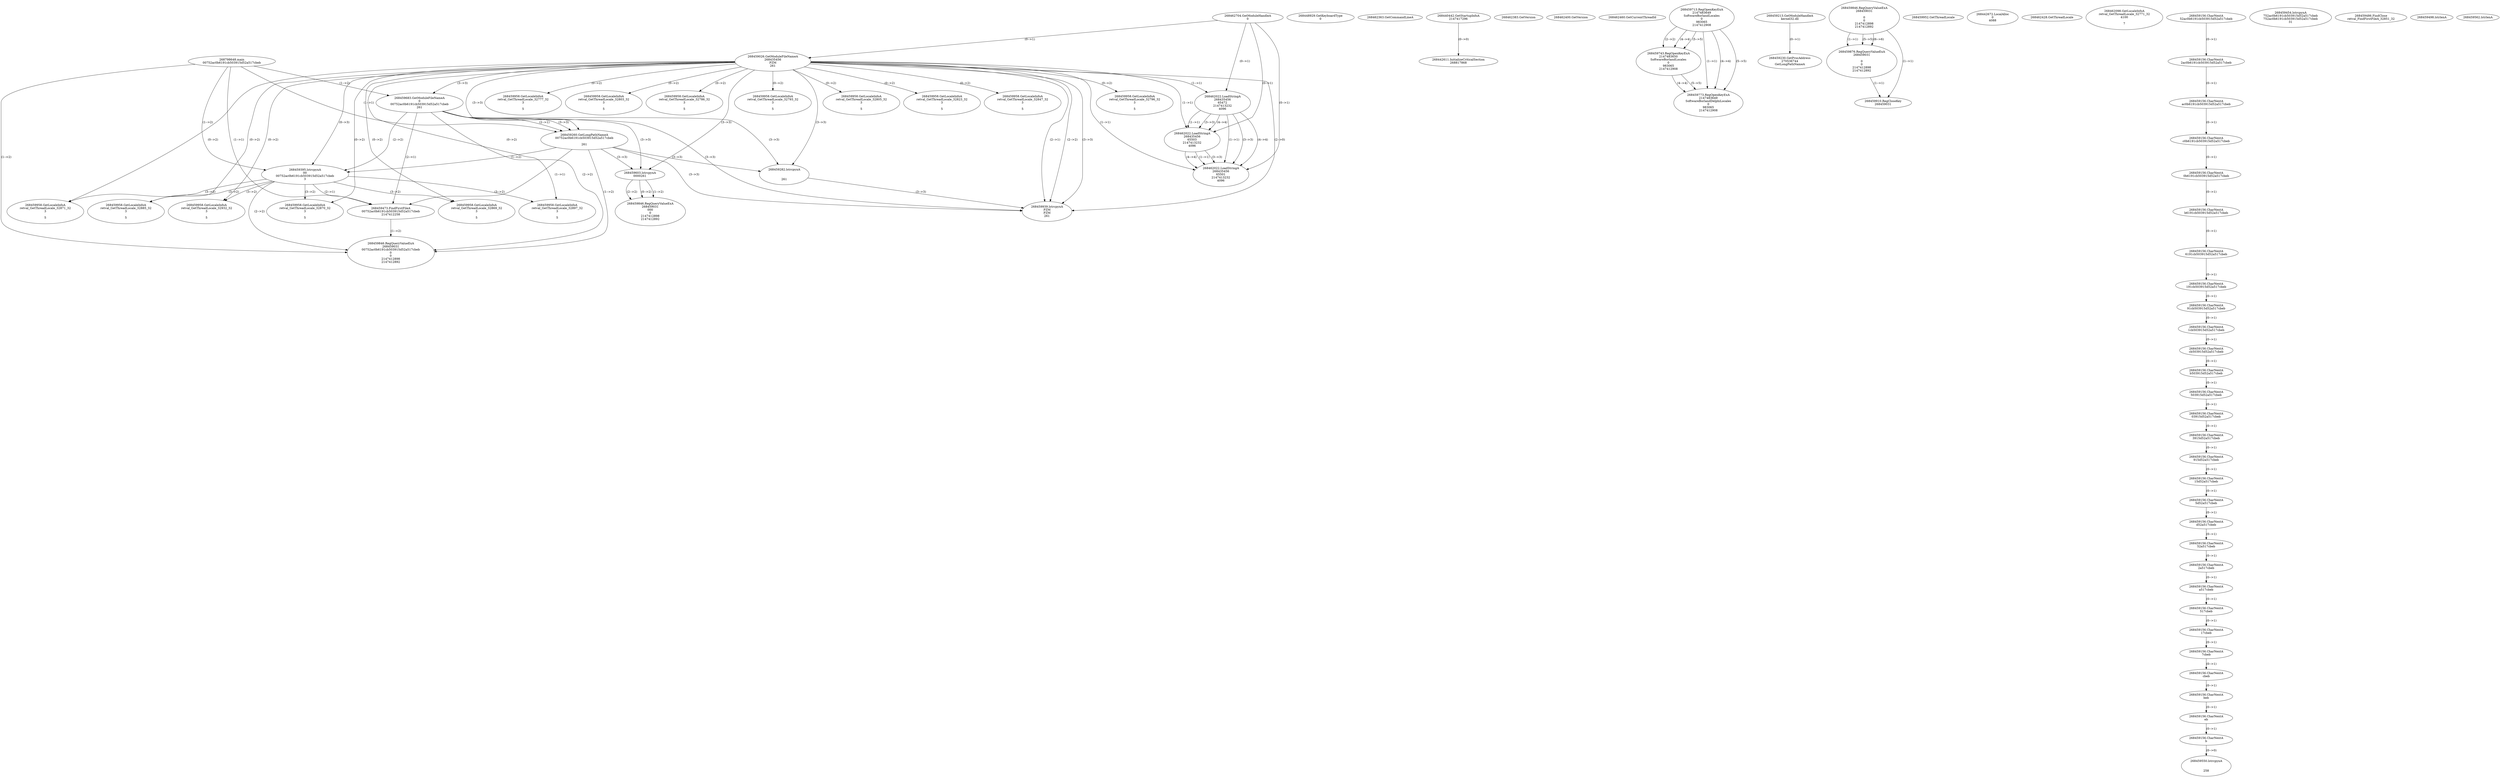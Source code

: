 // Global SCDG with merge call
digraph {
	0 [label="268798648.main
00752ac0b6191cb503915d52a517cbeb"]
	1 [label="268462704.GetModuleHandleA
0"]
	2 [label="268448929.GetKeyboardType
0"]
	3 [label="268462363.GetCommandLineA
"]
	4 [label="268440442.GetStartupInfoA
2147417296"]
	5 [label="268462383.GetVersion
"]
	6 [label="268462400.GetVersion
"]
	7 [label="268462460.GetCurrentThreadId
"]
	8 [label="268459026.GetModuleFileNameA
268435456
PZM
261"]
	1 -> 8 [label="(0-->1)"]
	9 [label="268459683.GetModuleFileNameA
0
00752ac0b6191cb503915d52a517cbeb
261"]
	0 -> 9 [label="(1-->2)"]
	8 -> 9 [label="(3-->3)"]
	10 [label="268459713.RegOpenKeyExA
2147483649
Software\Borland\Locales
0
983065
2147412908"]
	11 [label="268459743.RegOpenKeyExA
2147483650
Software\Borland\Locales
0
983065
2147412908"]
	10 -> 11 [label="(2-->2)"]
	10 -> 11 [label="(4-->4)"]
	10 -> 11 [label="(5-->5)"]
	12 [label="268459773.RegOpenKeyExA
2147483649
Software\Borland\Delphi\Locales
0
983065
2147412908"]
	10 -> 12 [label="(1-->1)"]
	10 -> 12 [label="(4-->4)"]
	11 -> 12 [label="(4-->4)"]
	10 -> 12 [label="(5-->5)"]
	11 -> 12 [label="(5-->5)"]
	13 [label="268459213.GetModuleHandleA
kernel32.dll"]
	14 [label="268459230.GetProcAddress
270536744
GetLongPathNameA"]
	13 -> 14 [label="(0-->1)"]
	15 [label="268459260.GetLongPathNameA
00752ac0b6191cb503915d52a517cbeb

261"]
	0 -> 15 [label="(1-->1)"]
	9 -> 15 [label="(2-->1)"]
	8 -> 15 [label="(3-->3)"]
	9 -> 15 [label="(3-->3)"]
	16 [label="268459282.lstrcpynA


261"]
	8 -> 16 [label="(3-->3)"]
	9 -> 16 [label="(3-->3)"]
	15 -> 16 [label="(3-->3)"]
	17 [label="268459846.RegQueryValueExA
268459031

0
0
2147412898
2147412892"]
	18 [label="268459876.RegQueryValueExA
268459031

0
0
2147412898
2147412892"]
	17 -> 18 [label="(1-->1)"]
	17 -> 18 [label="(5-->5)"]
	17 -> 18 [label="(6-->6)"]
	19 [label="268459910.RegCloseKey
268459031"]
	17 -> 19 [label="(1-->1)"]
	18 -> 19 [label="(1-->1)"]
	20 [label="268459939.lstrcpynA
PZM
PZM
261"]
	8 -> 20 [label="(2-->1)"]
	8 -> 20 [label="(2-->2)"]
	8 -> 20 [label="(3-->3)"]
	9 -> 20 [label="(3-->3)"]
	15 -> 20 [label="(3-->3)"]
	16 -> 20 [label="(3-->3)"]
	8 -> 20 [label="(2-->0)"]
	21 [label="268459952.GetThreadLocale
"]
	22 [label="268459958.GetLocaleInfoA
retval_GetThreadLocale_32796_32
3

5"]
	8 -> 22 [label="(0-->2)"]
	23 [label="268462022.LoadStringA
268435456
65472
2147413232
4096"]
	1 -> 23 [label="(0-->1)"]
	8 -> 23 [label="(1-->1)"]
	24 [label="268462022.LoadStringA
268435456
65503
2147413232
4096"]
	1 -> 24 [label="(0-->1)"]
	8 -> 24 [label="(1-->1)"]
	23 -> 24 [label="(1-->1)"]
	23 -> 24 [label="(3-->3)"]
	23 -> 24 [label="(4-->4)"]
	25 [label="268462022.LoadStringA
268435456
65501
2147413232
4096"]
	1 -> 25 [label="(0-->1)"]
	8 -> 25 [label="(1-->1)"]
	23 -> 25 [label="(1-->1)"]
	24 -> 25 [label="(1-->1)"]
	23 -> 25 [label="(3-->3)"]
	24 -> 25 [label="(3-->3)"]
	23 -> 25 [label="(4-->4)"]
	24 -> 25 [label="(4-->4)"]
	26 [label="268442611.InitializeCriticalSection
268817868"]
	4 -> 26 [label="(0-->0)"]
	27 [label="268442672.LocalAlloc
0
4088"]
	28 [label="268462428.GetThreadLocale
"]
	29 [label="268462098.GetLocaleInfoA
retval_GetThreadLocale_32771_32
4100

7"]
	30 [label="268459395.lstrcpynA
00
00752ac0b6191cb503915d52a517cbeb
3"]
	0 -> 30 [label="(1-->2)"]
	9 -> 30 [label="(2-->2)"]
	15 -> 30 [label="(1-->2)"]
	8 -> 30 [label="(0-->3)"]
	31 [label="268459156.CharNextA
52ac0b6191cb503915d52a517cbeb"]
	32 [label="268459156.CharNextA
2ac0b6191cb503915d52a517cbeb"]
	31 -> 32 [label="(0-->1)"]
	33 [label="268459156.CharNextA
ac0b6191cb503915d52a517cbeb"]
	32 -> 33 [label="(0-->1)"]
	34 [label="268459156.CharNextA
c0b6191cb503915d52a517cbeb"]
	33 -> 34 [label="(0-->1)"]
	35 [label="268459156.CharNextA
0b6191cb503915d52a517cbeb"]
	34 -> 35 [label="(0-->1)"]
	36 [label="268459156.CharNextA
b6191cb503915d52a517cbeb"]
	35 -> 36 [label="(0-->1)"]
	37 [label="268459156.CharNextA
6191cb503915d52a517cbeb"]
	36 -> 37 [label="(0-->1)"]
	38 [label="268459156.CharNextA
191cb503915d52a517cbeb"]
	37 -> 38 [label="(0-->1)"]
	39 [label="268459156.CharNextA
91cb503915d52a517cbeb"]
	38 -> 39 [label="(0-->1)"]
	40 [label="268459156.CharNextA
1cb503915d52a517cbeb"]
	39 -> 40 [label="(0-->1)"]
	41 [label="268459156.CharNextA
cb503915d52a517cbeb"]
	40 -> 41 [label="(0-->1)"]
	42 [label="268459156.CharNextA
b503915d52a517cbeb"]
	41 -> 42 [label="(0-->1)"]
	43 [label="268459156.CharNextA
503915d52a517cbeb"]
	42 -> 43 [label="(0-->1)"]
	44 [label="268459156.CharNextA
03915d52a517cbeb"]
	43 -> 44 [label="(0-->1)"]
	45 [label="268459156.CharNextA
3915d52a517cbeb"]
	44 -> 45 [label="(0-->1)"]
	46 [label="268459156.CharNextA
915d52a517cbeb"]
	45 -> 46 [label="(0-->1)"]
	47 [label="268459156.CharNextA
15d52a517cbeb"]
	46 -> 47 [label="(0-->1)"]
	48 [label="268459156.CharNextA
5d52a517cbeb"]
	47 -> 48 [label="(0-->1)"]
	49 [label="268459156.CharNextA
d52a517cbeb"]
	48 -> 49 [label="(0-->1)"]
	50 [label="268459156.CharNextA
52a517cbeb"]
	49 -> 50 [label="(0-->1)"]
	51 [label="268459156.CharNextA
2a517cbeb"]
	50 -> 51 [label="(0-->1)"]
	52 [label="268459156.CharNextA
a517cbeb"]
	51 -> 52 [label="(0-->1)"]
	53 [label="268459156.CharNextA
517cbeb"]
	52 -> 53 [label="(0-->1)"]
	54 [label="268459156.CharNextA
17cbeb"]
	53 -> 54 [label="(0-->1)"]
	55 [label="268459156.CharNextA
7cbeb"]
	54 -> 55 [label="(0-->1)"]
	56 [label="268459156.CharNextA
cbeb"]
	55 -> 56 [label="(0-->1)"]
	57 [label="268459156.CharNextA
beb"]
	56 -> 57 [label="(0-->1)"]
	58 [label="268459156.CharNextA
eb"]
	57 -> 58 [label="(0-->1)"]
	59 [label="268459156.CharNextA
b"]
	58 -> 59 [label="(0-->1)"]
	60 [label="268459454.lstrcpynA
752ac0b6191cb503915d52a517cbeb
752ac0b6191cb503915d52a517cbeb
31"]
	61 [label="268459473.FindFirstFileA
00752ac0b6191cb503915d52a517cbeb
2147412258"]
	0 -> 61 [label="(1-->1)"]
	9 -> 61 [label="(2-->1)"]
	15 -> 61 [label="(1-->1)"]
	30 -> 61 [label="(2-->1)"]
	62 [label="268459846.RegQueryValueExA
268459031
00752ac0b6191cb503915d52a517cbeb
0
0
2147412898
2147412892"]
	0 -> 62 [label="(1-->2)"]
	9 -> 62 [label="(2-->2)"]
	15 -> 62 [label="(1-->2)"]
	30 -> 62 [label="(2-->2)"]
	61 -> 62 [label="(1-->2)"]
	63 [label="268459958.GetLocaleInfoA
retval_GetThreadLocale_32871_32
3

5"]
	8 -> 63 [label="(0-->2)"]
	30 -> 63 [label="(3-->2)"]
	64 [label="268459486.FindClose
retval_FindFirstFileA_32851_32"]
	65 [label="268459498.lstrlenA
"]
	66 [label="268459550.lstrcpynA


258"]
	59 -> 66 [label="(0-->0)"]
	67 [label="268459562.lstrlenA
"]
	68 [label="268459603.lstrcpynA
00\
00\
261"]
	8 -> 68 [label="(3-->3)"]
	9 -> 68 [label="(3-->3)"]
	15 -> 68 [label="(3-->3)"]
	69 [label="268459846.RegQueryValueExA
268459031
00\
0
0
2147412898
2147412892"]
	68 -> 69 [label="(1-->2)"]
	68 -> 69 [label="(2-->2)"]
	68 -> 69 [label="(0-->2)"]
	70 [label="268459958.GetLocaleInfoA
retval_GetThreadLocale_32885_32
3

5"]
	8 -> 70 [label="(0-->2)"]
	30 -> 70 [label="(3-->2)"]
	71 [label="268459958.GetLocaleInfoA
retval_GetThreadLocale_32932_32
3

5"]
	8 -> 71 [label="(0-->2)"]
	30 -> 71 [label="(3-->2)"]
	72 [label="268459958.GetLocaleInfoA
retval_GetThreadLocale_32870_32
3

5"]
	8 -> 72 [label="(0-->2)"]
	30 -> 72 [label="(3-->2)"]
	73 [label="268459958.GetLocaleInfoA
retval_GetThreadLocale_32777_32
3

5"]
	8 -> 73 [label="(0-->2)"]
	74 [label="268459958.GetLocaleInfoA
retval_GetThreadLocale_32803_32
3

5"]
	8 -> 74 [label="(0-->2)"]
	75 [label="268459958.GetLocaleInfoA
retval_GetThreadLocale_32786_32
3

5"]
	8 -> 75 [label="(0-->2)"]
	76 [label="268459958.GetLocaleInfoA
retval_GetThreadLocale_32869_32
3

5"]
	8 -> 76 [label="(0-->2)"]
	30 -> 76 [label="(3-->2)"]
	77 [label="268459958.GetLocaleInfoA
retval_GetThreadLocale_32793_32
3

5"]
	8 -> 77 [label="(0-->2)"]
	78 [label="268459958.GetLocaleInfoA
retval_GetThreadLocale_32897_32
3

5"]
	8 -> 78 [label="(0-->2)"]
	30 -> 78 [label="(3-->2)"]
	79 [label="268459958.GetLocaleInfoA
retval_GetThreadLocale_32805_32
3

5"]
	8 -> 79 [label="(0-->2)"]
	80 [label="268459958.GetLocaleInfoA
retval_GetThreadLocale_32823_32
3

5"]
	8 -> 80 [label="(0-->2)"]
	81 [label="268459958.GetLocaleInfoA
retval_GetThreadLocale_32847_32
3

5"]
	8 -> 81 [label="(0-->2)"]
}
